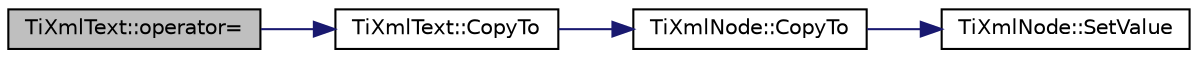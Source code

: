 digraph "TiXmlText::operator="
{
  edge [fontname="Helvetica",fontsize="10",labelfontname="Helvetica",labelfontsize="10"];
  node [fontname="Helvetica",fontsize="10",shape=record];
  rankdir="LR";
  Node1 [label="TiXmlText::operator=",height=0.2,width=0.4,color="black", fillcolor="grey75", style="filled" fontcolor="black"];
  Node1 -> Node2 [color="midnightblue",fontsize="10",style="solid",fontname="Helvetica"];
  Node2 [label="TiXmlText::CopyTo",height=0.2,width=0.4,color="black", fillcolor="white", style="filled",URL="$class_ti_xml_text.html#adcec7d9b6fccfc5777452bb97e6031c1"];
  Node2 -> Node3 [color="midnightblue",fontsize="10",style="solid",fontname="Helvetica"];
  Node3 [label="TiXmlNode::CopyTo",height=0.2,width=0.4,color="black", fillcolor="white", style="filled",URL="$class_ti_xml_node.html#ab6056978923ad8350fb5164af32d8038"];
  Node3 -> Node4 [color="midnightblue",fontsize="10",style="solid",fontname="Helvetica"];
  Node4 [label="TiXmlNode::SetValue",height=0.2,width=0.4,color="black", fillcolor="white", style="filled",URL="$class_ti_xml_node.html#a2a38329ca5d3f28f98ce932b8299ae90"];
}
